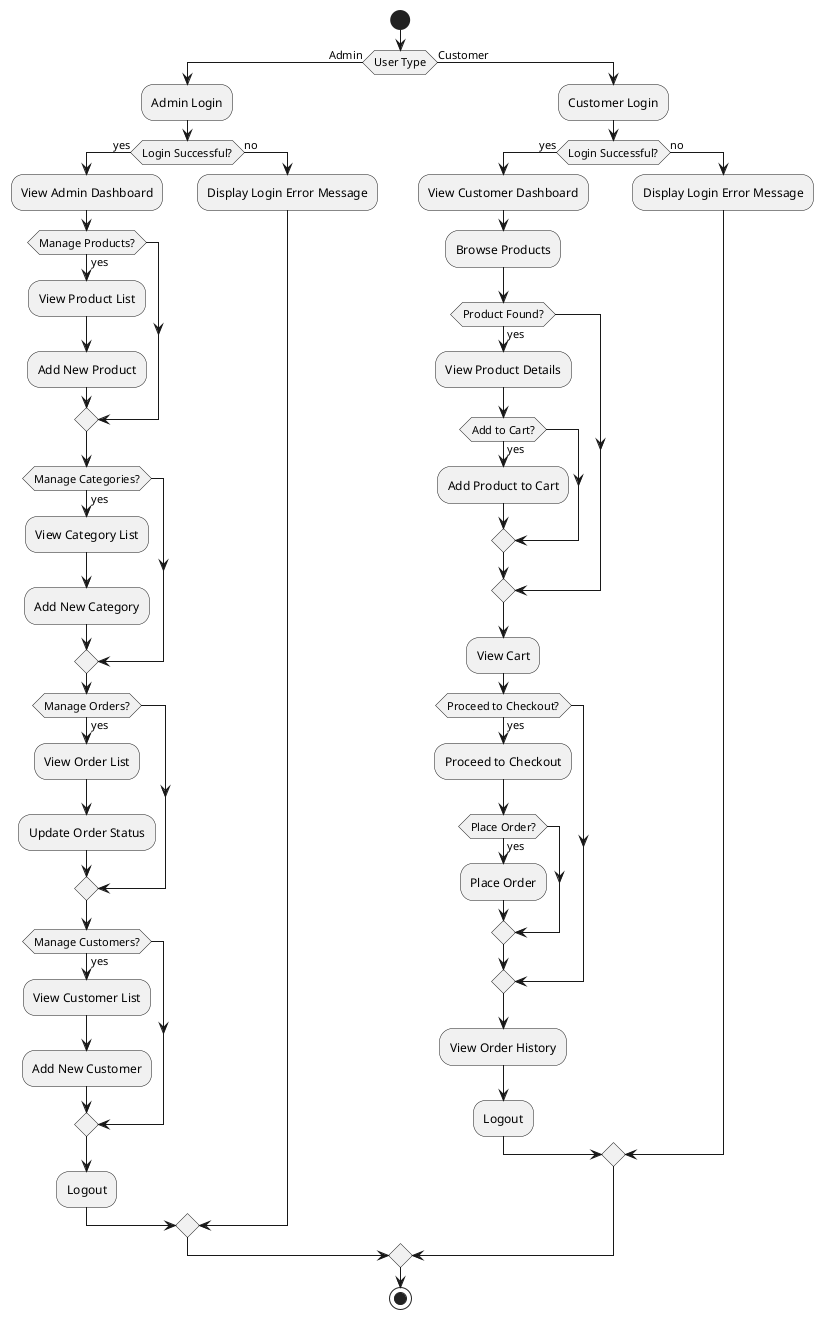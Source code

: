 @startuml

start

if (User Type) then (Admin)
  :Admin Login;
  if (Login Successful?) then (yes)
    :View Admin Dashboard;
    if (Manage Products?) then (yes)
      :View Product List;
      :Add New Product;
    endif
    if (Manage Categories?) then (yes)
      :View Category List;
      :Add New Category;
    endif
    if (Manage Orders?) then (yes)
      :View Order List;
      :Update Order Status;
    endif
    if (Manage Customers?) then (yes)
      :View Customer List;
      :Add New Customer;
    endif
    :Logout;
  else (no)
    :Display Login Error Message;
  endif
else (Customer)
  :Customer Login;
  if (Login Successful?) then (yes)
    :View Customer Dashboard;
    :Browse Products;
    if (Product Found?) then (yes)
      :View Product Details;
      if (Add to Cart?) then (yes)
        :Add Product to Cart;
      endif
    endif
    :View Cart;
    if (Proceed to Checkout?) then (yes)
      :Proceed to Checkout;
      if (Place Order?) then (yes)
        :Place Order;
      endif
    endif
    :View Order History;
    :Logout;
  else (no)
    :Display Login Error Message;
  endif
endif

stop

@enduml